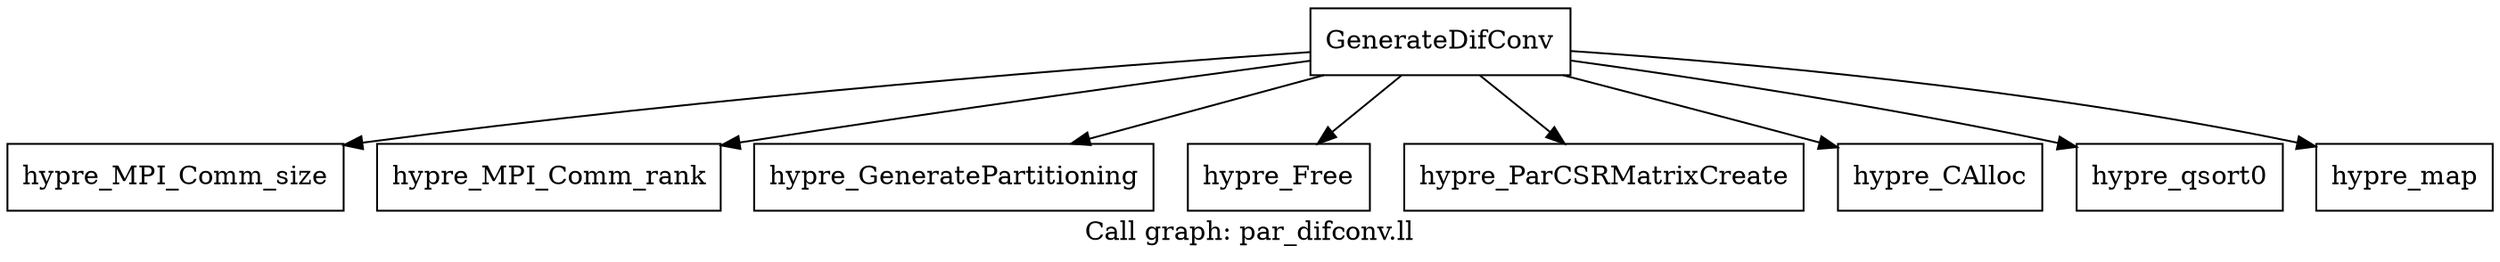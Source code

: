 digraph "Call graph: par_difconv.ll" {
	label="Call graph: par_difconv.ll";

	Node0x5565d44fe1c0 [shape=record,label="{GenerateDifConv}"];
	Node0x5565d44fe1c0 -> Node0x5565d45050c0;
	Node0x5565d44fe1c0 -> Node0x5565d4505480;
	Node0x5565d44fe1c0 -> Node0x5565d4505ad0;
	Node0x5565d44fe1c0 -> Node0x5565d44db850;
	Node0x5565d44fe1c0 -> Node0x5565d44cf7b0;
	Node0x5565d44fe1c0 -> Node0x5565d4505d10;
	Node0x5565d44fe1c0 -> Node0x5565d45188a0;
	Node0x5565d44fe1c0 -> Node0x5565d450d910;
	Node0x5565d45050c0 [shape=record,label="{hypre_MPI_Comm_size}"];
	Node0x5565d4505480 [shape=record,label="{hypre_MPI_Comm_rank}"];
	Node0x5565d4505ad0 [shape=record,label="{hypre_GeneratePartitioning}"];
	Node0x5565d4505d10 [shape=record,label="{hypre_CAlloc}"];
	Node0x5565d45188a0 [shape=record,label="{hypre_qsort0}"];
	Node0x5565d44db850 [shape=record,label="{hypre_Free}"];
	Node0x5565d450d910 [shape=record,label="{hypre_map}"];
	Node0x5565d44cf7b0 [shape=record,label="{hypre_ParCSRMatrixCreate}"];
}
